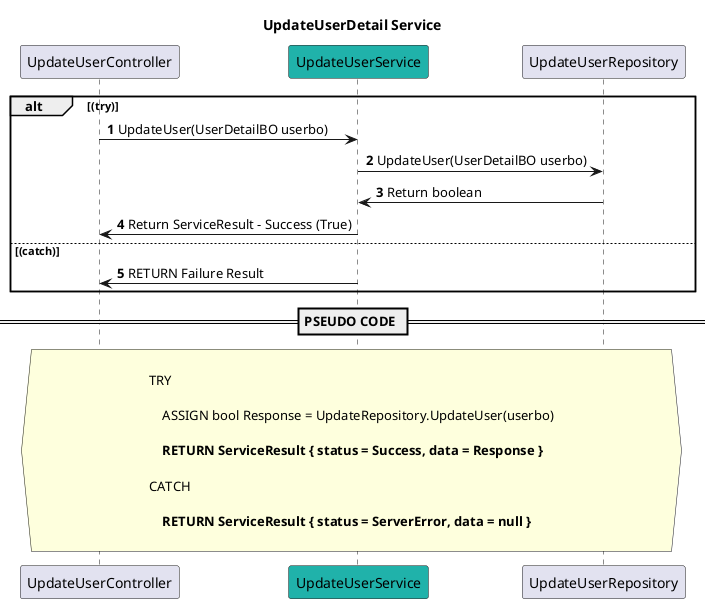 @startuml

title UpdateUserDetail Service
autonumber

participant UpdateUserController
participant UpdateUserService #LightSeaGreen
participant UpdateUserRepository

alt (try)

   UpdateUserController -> UpdateUserService : UpdateUser(UserDetailBO userbo)
   UpdateUserService -> UpdateUserRepository : UpdateUser(UserDetailBO userbo)
   UpdateUserRepository -> UpdateUserService : Return boolean
    UpdateUserService -> UpdateUserController : Return ServiceResult - Success (True)

else (catch)
   UpdateUserService -> UpdateUserController : RETURN Failure Result

end

== PSEUDO CODE ==

hnote across

TRY

    ASSIGN bool Response = UpdateRepository.UpdateUser(userbo)

    **RETURN ServiceResult { status = Success, data = Response }**

CATCH

    **RETURN ServiceResult { status = ServerError, data = null }**
    
end note
@enduml